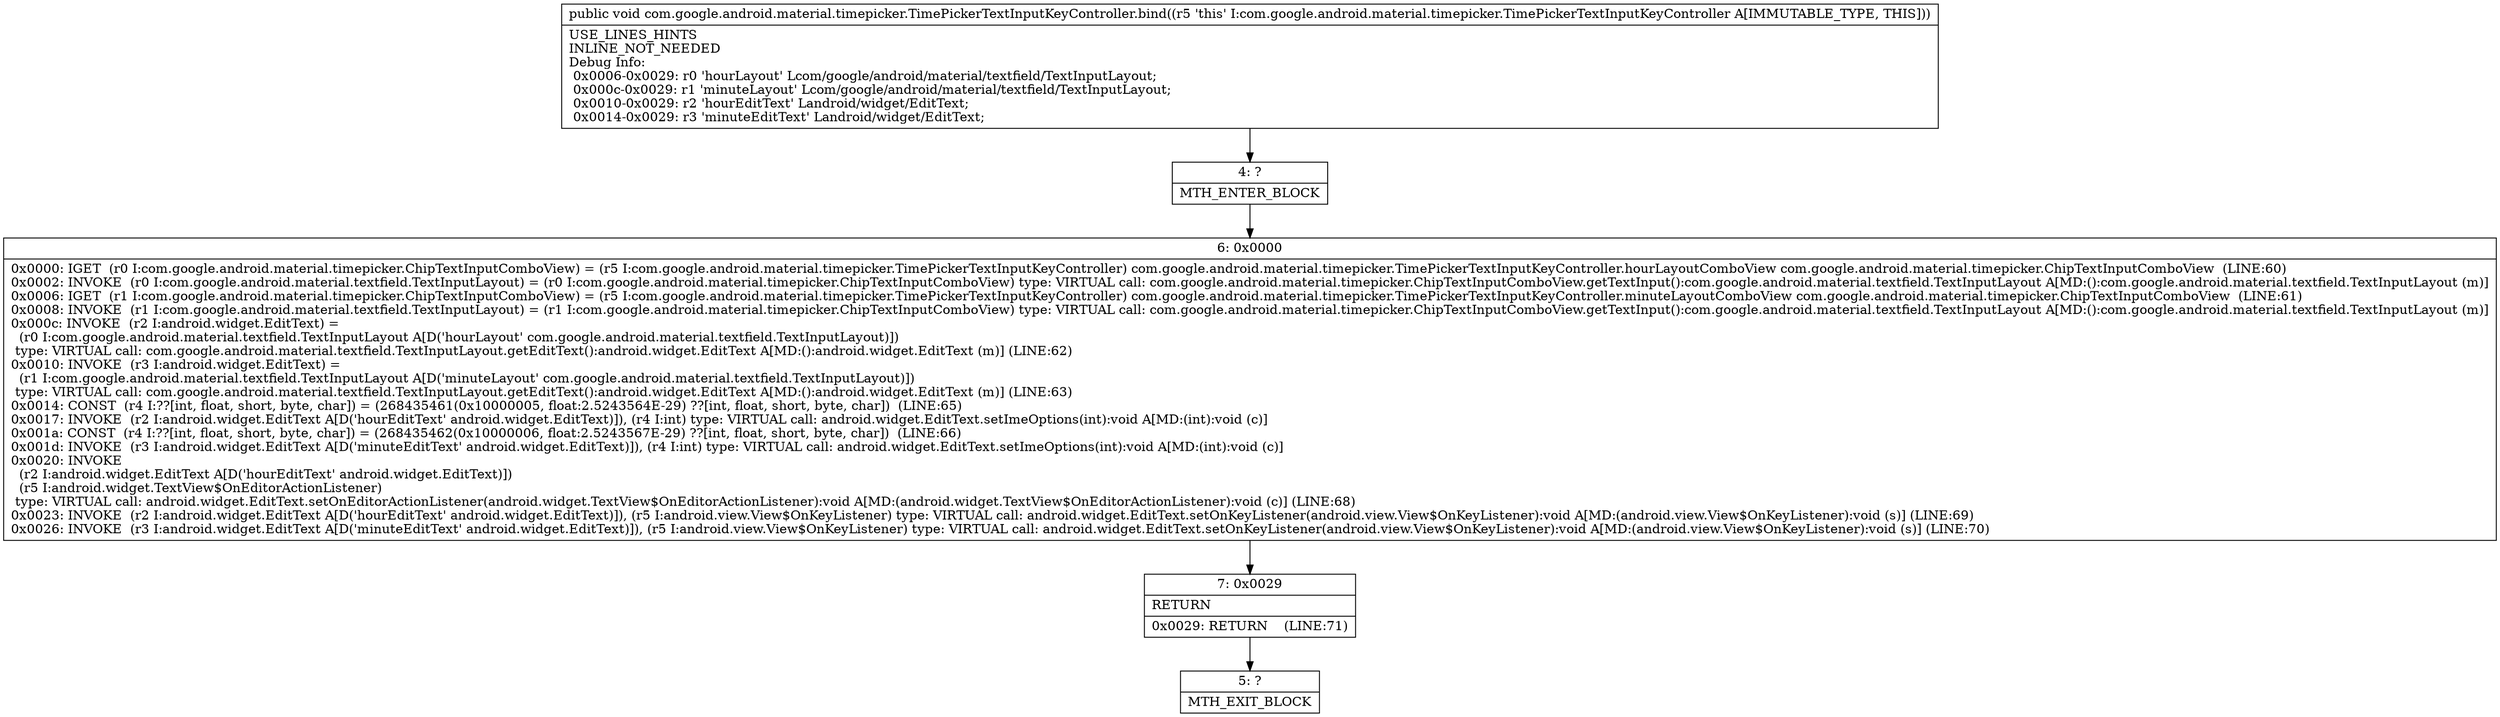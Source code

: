 digraph "CFG forcom.google.android.material.timepicker.TimePickerTextInputKeyController.bind()V" {
Node_4 [shape=record,label="{4\:\ ?|MTH_ENTER_BLOCK\l}"];
Node_6 [shape=record,label="{6\:\ 0x0000|0x0000: IGET  (r0 I:com.google.android.material.timepicker.ChipTextInputComboView) = (r5 I:com.google.android.material.timepicker.TimePickerTextInputKeyController) com.google.android.material.timepicker.TimePickerTextInputKeyController.hourLayoutComboView com.google.android.material.timepicker.ChipTextInputComboView  (LINE:60)\l0x0002: INVOKE  (r0 I:com.google.android.material.textfield.TextInputLayout) = (r0 I:com.google.android.material.timepicker.ChipTextInputComboView) type: VIRTUAL call: com.google.android.material.timepicker.ChipTextInputComboView.getTextInput():com.google.android.material.textfield.TextInputLayout A[MD:():com.google.android.material.textfield.TextInputLayout (m)]\l0x0006: IGET  (r1 I:com.google.android.material.timepicker.ChipTextInputComboView) = (r5 I:com.google.android.material.timepicker.TimePickerTextInputKeyController) com.google.android.material.timepicker.TimePickerTextInputKeyController.minuteLayoutComboView com.google.android.material.timepicker.ChipTextInputComboView  (LINE:61)\l0x0008: INVOKE  (r1 I:com.google.android.material.textfield.TextInputLayout) = (r1 I:com.google.android.material.timepicker.ChipTextInputComboView) type: VIRTUAL call: com.google.android.material.timepicker.ChipTextInputComboView.getTextInput():com.google.android.material.textfield.TextInputLayout A[MD:():com.google.android.material.textfield.TextInputLayout (m)]\l0x000c: INVOKE  (r2 I:android.widget.EditText) = \l  (r0 I:com.google.android.material.textfield.TextInputLayout A[D('hourLayout' com.google.android.material.textfield.TextInputLayout)])\l type: VIRTUAL call: com.google.android.material.textfield.TextInputLayout.getEditText():android.widget.EditText A[MD:():android.widget.EditText (m)] (LINE:62)\l0x0010: INVOKE  (r3 I:android.widget.EditText) = \l  (r1 I:com.google.android.material.textfield.TextInputLayout A[D('minuteLayout' com.google.android.material.textfield.TextInputLayout)])\l type: VIRTUAL call: com.google.android.material.textfield.TextInputLayout.getEditText():android.widget.EditText A[MD:():android.widget.EditText (m)] (LINE:63)\l0x0014: CONST  (r4 I:??[int, float, short, byte, char]) = (268435461(0x10000005, float:2.5243564E\-29) ??[int, float, short, byte, char])  (LINE:65)\l0x0017: INVOKE  (r2 I:android.widget.EditText A[D('hourEditText' android.widget.EditText)]), (r4 I:int) type: VIRTUAL call: android.widget.EditText.setImeOptions(int):void A[MD:(int):void (c)]\l0x001a: CONST  (r4 I:??[int, float, short, byte, char]) = (268435462(0x10000006, float:2.5243567E\-29) ??[int, float, short, byte, char])  (LINE:66)\l0x001d: INVOKE  (r3 I:android.widget.EditText A[D('minuteEditText' android.widget.EditText)]), (r4 I:int) type: VIRTUAL call: android.widget.EditText.setImeOptions(int):void A[MD:(int):void (c)]\l0x0020: INVOKE  \l  (r2 I:android.widget.EditText A[D('hourEditText' android.widget.EditText)])\l  (r5 I:android.widget.TextView$OnEditorActionListener)\l type: VIRTUAL call: android.widget.EditText.setOnEditorActionListener(android.widget.TextView$OnEditorActionListener):void A[MD:(android.widget.TextView$OnEditorActionListener):void (c)] (LINE:68)\l0x0023: INVOKE  (r2 I:android.widget.EditText A[D('hourEditText' android.widget.EditText)]), (r5 I:android.view.View$OnKeyListener) type: VIRTUAL call: android.widget.EditText.setOnKeyListener(android.view.View$OnKeyListener):void A[MD:(android.view.View$OnKeyListener):void (s)] (LINE:69)\l0x0026: INVOKE  (r3 I:android.widget.EditText A[D('minuteEditText' android.widget.EditText)]), (r5 I:android.view.View$OnKeyListener) type: VIRTUAL call: android.widget.EditText.setOnKeyListener(android.view.View$OnKeyListener):void A[MD:(android.view.View$OnKeyListener):void (s)] (LINE:70)\l}"];
Node_7 [shape=record,label="{7\:\ 0x0029|RETURN\l|0x0029: RETURN    (LINE:71)\l}"];
Node_5 [shape=record,label="{5\:\ ?|MTH_EXIT_BLOCK\l}"];
MethodNode[shape=record,label="{public void com.google.android.material.timepicker.TimePickerTextInputKeyController.bind((r5 'this' I:com.google.android.material.timepicker.TimePickerTextInputKeyController A[IMMUTABLE_TYPE, THIS]))  | USE_LINES_HINTS\lINLINE_NOT_NEEDED\lDebug Info:\l  0x0006\-0x0029: r0 'hourLayout' Lcom\/google\/android\/material\/textfield\/TextInputLayout;\l  0x000c\-0x0029: r1 'minuteLayout' Lcom\/google\/android\/material\/textfield\/TextInputLayout;\l  0x0010\-0x0029: r2 'hourEditText' Landroid\/widget\/EditText;\l  0x0014\-0x0029: r3 'minuteEditText' Landroid\/widget\/EditText;\l}"];
MethodNode -> Node_4;Node_4 -> Node_6;
Node_6 -> Node_7;
Node_7 -> Node_5;
}

